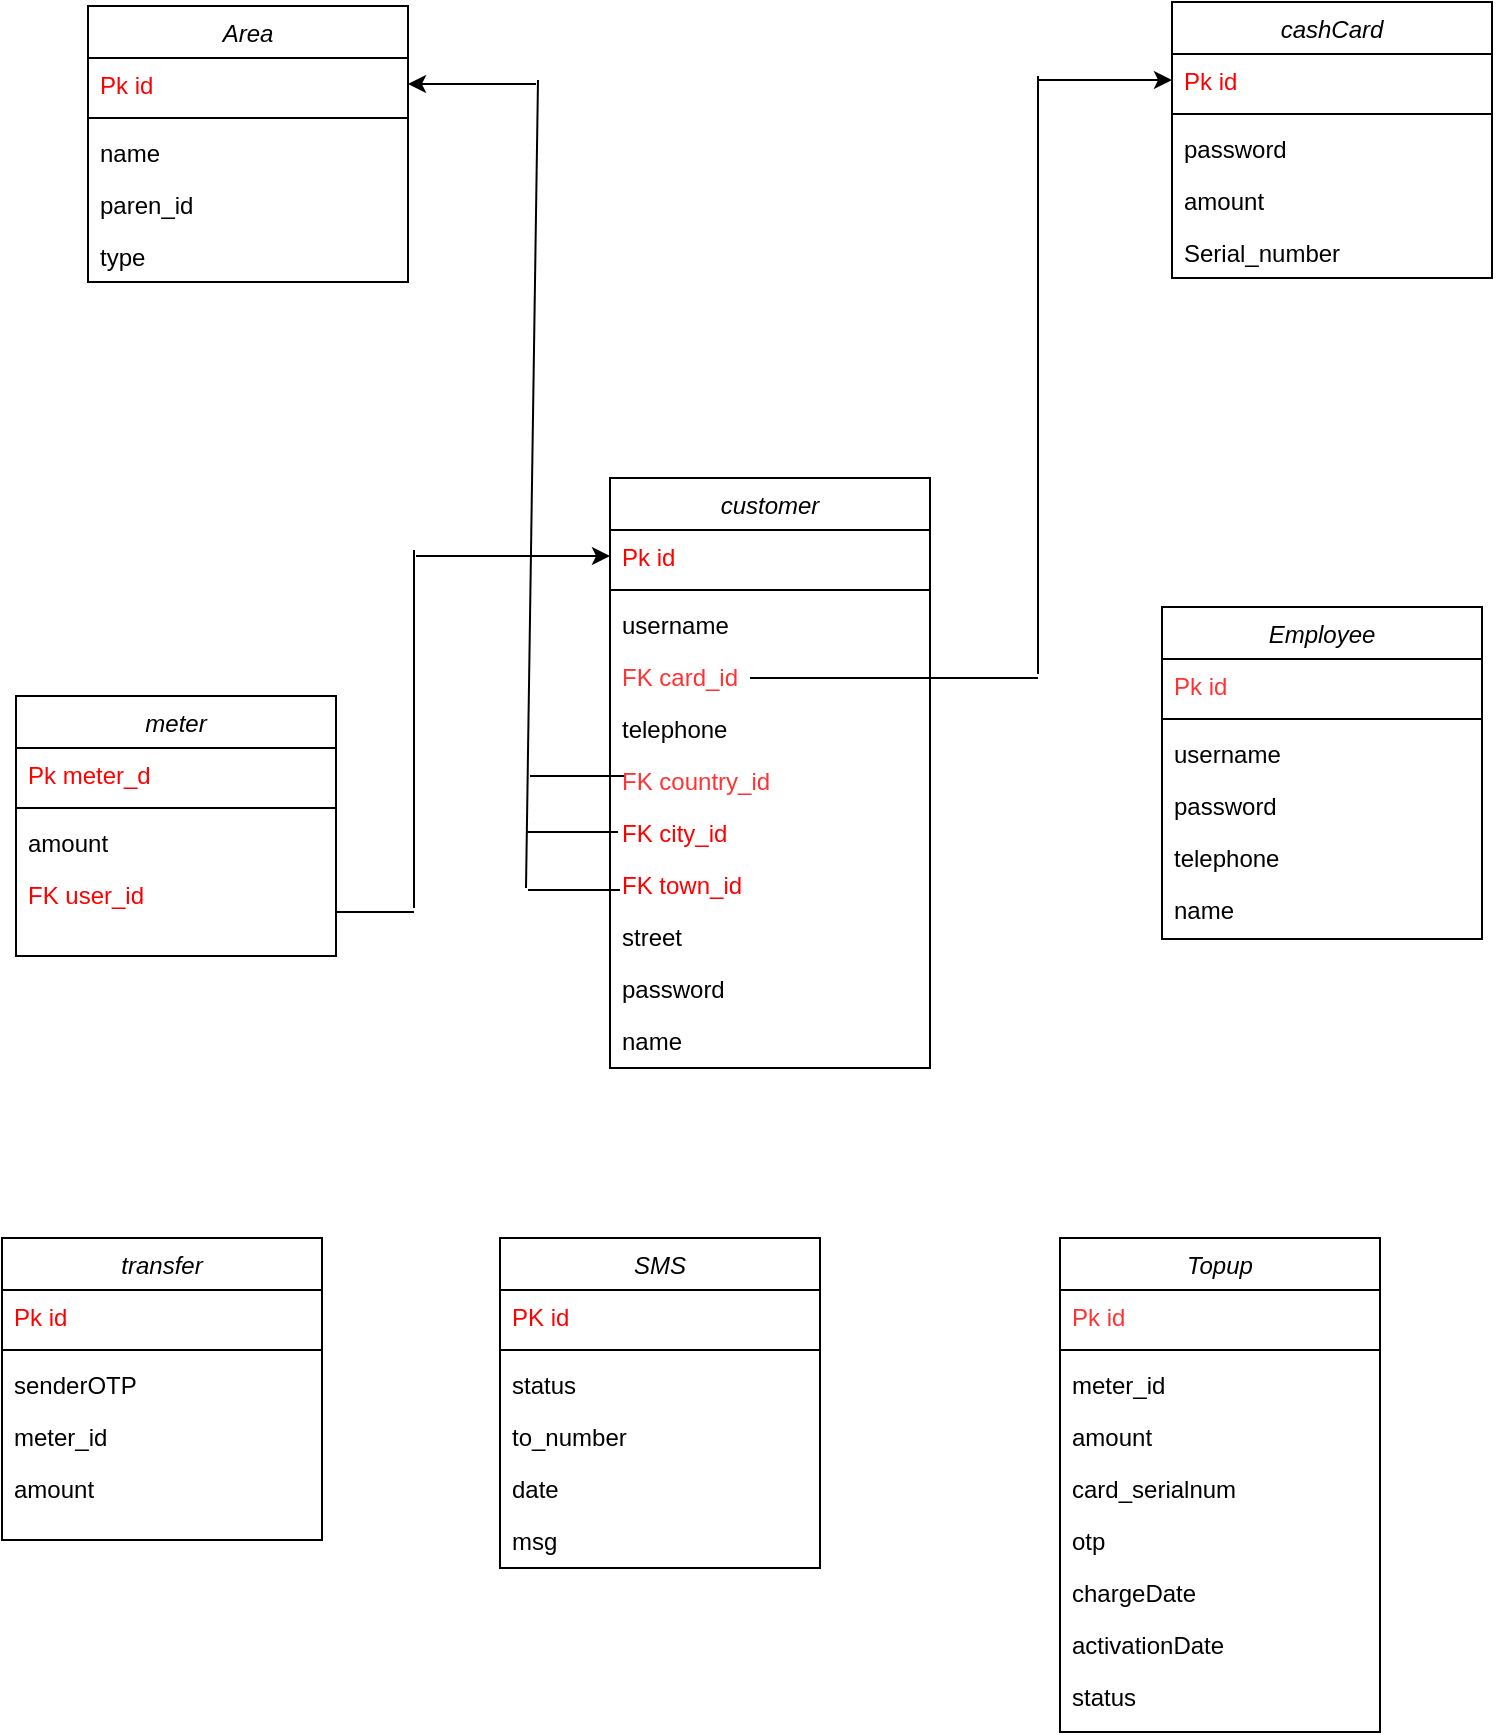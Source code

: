 <mxfile version="14.2.9" type="github">
  <diagram id="C5RBs43oDa-KdzZeNtuy" name="Page-1">
    <mxGraphModel dx="868" dy="393" grid="0" gridSize="10" guides="1" tooltips="1" connect="1" arrows="1" fold="1" page="1" pageScale="1" pageWidth="827" pageHeight="1169" math="0" shadow="0">
      <root>
        <mxCell id="WIyWlLk6GJQsqaUBKTNV-0" />
        <mxCell id="WIyWlLk6GJQsqaUBKTNV-1" parent="WIyWlLk6GJQsqaUBKTNV-0" />
        <mxCell id="7nV4E8yaG522N6IfIAVM-57" value="transfer" style="swimlane;fontStyle=2;align=center;verticalAlign=top;childLayout=stackLayout;horizontal=1;startSize=26;horizontalStack=0;resizeParent=1;resizeLast=0;collapsible=1;marginBottom=0;rounded=0;shadow=0;strokeWidth=1;" parent="WIyWlLk6GJQsqaUBKTNV-1" vertex="1">
          <mxGeometry x="36" y="666" width="160" height="151" as="geometry">
            <mxRectangle x="230" y="140" width="160" height="26" as="alternateBounds" />
          </mxGeometry>
        </mxCell>
        <mxCell id="7nV4E8yaG522N6IfIAVM-58" value="Pk id" style="text;align=left;verticalAlign=top;spacingLeft=4;spacingRight=4;overflow=hidden;rotatable=0;points=[[0,0.5],[1,0.5]];portConstraint=eastwest;fontColor=#FF0000;" parent="7nV4E8yaG522N6IfIAVM-57" vertex="1">
          <mxGeometry y="26" width="160" height="26" as="geometry" />
        </mxCell>
        <mxCell id="7nV4E8yaG522N6IfIAVM-59" value="" style="line;html=1;strokeWidth=1;align=left;verticalAlign=middle;spacingTop=-1;spacingLeft=3;spacingRight=3;rotatable=0;labelPosition=right;points=[];portConstraint=eastwest;" parent="7nV4E8yaG522N6IfIAVM-57" vertex="1">
          <mxGeometry y="52" width="160" height="8" as="geometry" />
        </mxCell>
        <mxCell id="7nV4E8yaG522N6IfIAVM-60" value="senderOTP" style="text;align=left;verticalAlign=top;spacingLeft=4;spacingRight=4;overflow=hidden;rotatable=0;points=[[0,0.5],[1,0.5]];portConstraint=eastwest;rounded=0;shadow=0;html=0;" parent="7nV4E8yaG522N6IfIAVM-57" vertex="1">
          <mxGeometry y="60" width="160" height="26" as="geometry" />
        </mxCell>
        <mxCell id="7nV4E8yaG522N6IfIAVM-61" value="meter_id" style="text;align=left;verticalAlign=top;spacingLeft=4;spacingRight=4;overflow=hidden;rotatable=0;points=[[0,0.5],[1,0.5]];portConstraint=eastwest;rounded=0;shadow=0;html=0;" parent="7nV4E8yaG522N6IfIAVM-57" vertex="1">
          <mxGeometry y="86" width="160" height="26" as="geometry" />
        </mxCell>
        <mxCell id="7nV4E8yaG522N6IfIAVM-62" value="amount" style="text;align=left;verticalAlign=top;spacingLeft=4;spacingRight=4;overflow=hidden;rotatable=0;points=[[0,0.5],[1,0.5]];portConstraint=eastwest;" parent="7nV4E8yaG522N6IfIAVM-57" vertex="1">
          <mxGeometry y="112" width="160" height="26" as="geometry" />
        </mxCell>
        <mxCell id="7nV4E8yaG522N6IfIAVM-40" value="SMS" style="swimlane;fontStyle=2;align=center;verticalAlign=top;childLayout=stackLayout;horizontal=1;startSize=26;horizontalStack=0;resizeParent=1;resizeLast=0;collapsible=1;marginBottom=0;rounded=0;shadow=0;strokeWidth=1;" parent="WIyWlLk6GJQsqaUBKTNV-1" vertex="1">
          <mxGeometry x="285" y="666" width="160" height="165" as="geometry">
            <mxRectangle x="230" y="140" width="160" height="26" as="alternateBounds" />
          </mxGeometry>
        </mxCell>
        <mxCell id="7nV4E8yaG522N6IfIAVM-41" value="PK id" style="text;align=left;verticalAlign=top;spacingLeft=4;spacingRight=4;overflow=hidden;rotatable=0;points=[[0,0.5],[1,0.5]];portConstraint=eastwest;fontColor=#FF0000;" parent="7nV4E8yaG522N6IfIAVM-40" vertex="1">
          <mxGeometry y="26" width="160" height="26" as="geometry" />
        </mxCell>
        <mxCell id="nnRCtM2OogSjtXJY5wPv-2" value="" style="line;html=1;strokeWidth=1;align=left;verticalAlign=middle;spacingTop=-1;spacingLeft=3;spacingRight=3;rotatable=0;labelPosition=right;points=[];portConstraint=eastwest;" vertex="1" parent="7nV4E8yaG522N6IfIAVM-40">
          <mxGeometry y="52" width="160" height="8" as="geometry" />
        </mxCell>
        <mxCell id="7nV4E8yaG522N6IfIAVM-43" value="status" style="text;align=left;verticalAlign=top;spacingLeft=4;spacingRight=4;overflow=hidden;rotatable=0;points=[[0,0.5],[1,0.5]];portConstraint=eastwest;rounded=0;shadow=0;html=0;" parent="7nV4E8yaG522N6IfIAVM-40" vertex="1">
          <mxGeometry y="60" width="160" height="26" as="geometry" />
        </mxCell>
        <mxCell id="7nV4E8yaG522N6IfIAVM-44" value="to_number" style="text;align=left;verticalAlign=top;spacingLeft=4;spacingRight=4;overflow=hidden;rotatable=0;points=[[0,0.5],[1,0.5]];portConstraint=eastwest;rounded=0;shadow=0;html=0;" parent="7nV4E8yaG522N6IfIAVM-40" vertex="1">
          <mxGeometry y="86" width="160" height="26" as="geometry" />
        </mxCell>
        <mxCell id="7nV4E8yaG522N6IfIAVM-45" value="date" style="text;align=left;verticalAlign=top;spacingLeft=4;spacingRight=4;overflow=hidden;rotatable=0;points=[[0,0.5],[1,0.5]];portConstraint=eastwest;" parent="7nV4E8yaG522N6IfIAVM-40" vertex="1">
          <mxGeometry y="112" width="160" height="26" as="geometry" />
        </mxCell>
        <mxCell id="7nV4E8yaG522N6IfIAVM-46" value="msg" style="text;align=left;verticalAlign=top;spacingLeft=4;spacingRight=4;overflow=hidden;rotatable=0;points=[[0,0.5],[1,0.5]];portConstraint=eastwest;" parent="7nV4E8yaG522N6IfIAVM-40" vertex="1">
          <mxGeometry y="138" width="160" height="26" as="geometry" />
        </mxCell>
        <mxCell id="7nV4E8yaG522N6IfIAVM-47" value="Topup" style="swimlane;fontStyle=2;align=center;verticalAlign=top;childLayout=stackLayout;horizontal=1;startSize=26;horizontalStack=0;resizeParent=1;resizeLast=0;collapsible=1;marginBottom=0;rounded=0;shadow=0;strokeWidth=1;" parent="WIyWlLk6GJQsqaUBKTNV-1" vertex="1">
          <mxGeometry x="565" y="666" width="160" height="247" as="geometry">
            <mxRectangle x="230" y="140" width="160" height="26" as="alternateBounds" />
          </mxGeometry>
        </mxCell>
        <mxCell id="7nV4E8yaG522N6IfIAVM-48" value="Pk id" style="text;align=left;verticalAlign=top;spacingLeft=4;spacingRight=4;overflow=hidden;rotatable=0;points=[[0,0.5],[1,0.5]];portConstraint=eastwest;fontColor=#FF3333;" parent="7nV4E8yaG522N6IfIAVM-47" vertex="1">
          <mxGeometry y="26" width="160" height="26" as="geometry" />
        </mxCell>
        <mxCell id="7nV4E8yaG522N6IfIAVM-49" value="" style="line;html=1;strokeWidth=1;align=left;verticalAlign=middle;spacingTop=-1;spacingLeft=3;spacingRight=3;rotatable=0;labelPosition=right;points=[];portConstraint=eastwest;" parent="7nV4E8yaG522N6IfIAVM-47" vertex="1">
          <mxGeometry y="52" width="160" height="8" as="geometry" />
        </mxCell>
        <mxCell id="7nV4E8yaG522N6IfIAVM-50" value="meter_id" style="text;align=left;verticalAlign=top;spacingLeft=4;spacingRight=4;overflow=hidden;rotatable=0;points=[[0,0.5],[1,0.5]];portConstraint=eastwest;rounded=0;shadow=0;html=0;" parent="7nV4E8yaG522N6IfIAVM-47" vertex="1">
          <mxGeometry y="60" width="160" height="26" as="geometry" />
        </mxCell>
        <mxCell id="7nV4E8yaG522N6IfIAVM-51" value="amount" style="text;align=left;verticalAlign=top;spacingLeft=4;spacingRight=4;overflow=hidden;rotatable=0;points=[[0,0.5],[1,0.5]];portConstraint=eastwest;rounded=0;shadow=0;html=0;" parent="7nV4E8yaG522N6IfIAVM-47" vertex="1">
          <mxGeometry y="86" width="160" height="26" as="geometry" />
        </mxCell>
        <mxCell id="7nV4E8yaG522N6IfIAVM-52" value="card_serialnum" style="text;align=left;verticalAlign=top;spacingLeft=4;spacingRight=4;overflow=hidden;rotatable=0;points=[[0,0.5],[1,0.5]];portConstraint=eastwest;" parent="7nV4E8yaG522N6IfIAVM-47" vertex="1">
          <mxGeometry y="112" width="160" height="26" as="geometry" />
        </mxCell>
        <mxCell id="7nV4E8yaG522N6IfIAVM-53" value="otp" style="text;align=left;verticalAlign=top;spacingLeft=4;spacingRight=4;overflow=hidden;rotatable=0;points=[[0,0.5],[1,0.5]];portConstraint=eastwest;" parent="7nV4E8yaG522N6IfIAVM-47" vertex="1">
          <mxGeometry y="138" width="160" height="26" as="geometry" />
        </mxCell>
        <mxCell id="7nV4E8yaG522N6IfIAVM-54" value="chargeDate" style="text;align=left;verticalAlign=top;spacingLeft=4;spacingRight=4;overflow=hidden;rotatable=0;points=[[0,0.5],[1,0.5]];portConstraint=eastwest;" parent="7nV4E8yaG522N6IfIAVM-47" vertex="1">
          <mxGeometry y="164" width="160" height="26" as="geometry" />
        </mxCell>
        <mxCell id="7nV4E8yaG522N6IfIAVM-67" value="activationDate" style="text;align=left;verticalAlign=top;spacingLeft=4;spacingRight=4;overflow=hidden;rotatable=0;points=[[0,0.5],[1,0.5]];portConstraint=eastwest;" parent="7nV4E8yaG522N6IfIAVM-47" vertex="1">
          <mxGeometry y="190" width="160" height="26" as="geometry" />
        </mxCell>
        <mxCell id="7nV4E8yaG522N6IfIAVM-68" value="status" style="text;align=left;verticalAlign=top;spacingLeft=4;spacingRight=4;overflow=hidden;rotatable=0;points=[[0,0.5],[1,0.5]];portConstraint=eastwest;" parent="7nV4E8yaG522N6IfIAVM-47" vertex="1">
          <mxGeometry y="216" width="160" height="26" as="geometry" />
        </mxCell>
        <mxCell id="7nV4E8yaG522N6IfIAVM-28" value="meter" style="swimlane;fontStyle=2;align=center;verticalAlign=top;childLayout=stackLayout;horizontal=1;startSize=26;horizontalStack=0;resizeParent=1;resizeLast=0;collapsible=1;marginBottom=0;rounded=0;shadow=0;strokeWidth=1;" parent="WIyWlLk6GJQsqaUBKTNV-1" vertex="1">
          <mxGeometry x="43" y="395" width="160" height="130" as="geometry">
            <mxRectangle x="230" y="140" width="160" height="26" as="alternateBounds" />
          </mxGeometry>
        </mxCell>
        <mxCell id="oHxnqU8lxe4c-BCrIvXj-5" value="" style="endArrow=none;html=1;rounded=0;fontColor=#FF3333;" parent="7nV4E8yaG522N6IfIAVM-28" edge="1">
          <mxGeometry relative="1" as="geometry">
            <mxPoint x="257" y="40" as="sourcePoint" />
            <mxPoint x="304" y="40" as="targetPoint" />
          </mxGeometry>
        </mxCell>
        <mxCell id="nnRCtM2OogSjtXJY5wPv-0" value="Pk meter_d" style="text;align=left;verticalAlign=top;spacingLeft=4;spacingRight=4;overflow=hidden;rotatable=0;points=[[0,0.5],[1,0.5]];portConstraint=eastwest;fontColor=#FF0000;" vertex="1" parent="7nV4E8yaG522N6IfIAVM-28">
          <mxGeometry y="26" width="160" height="26" as="geometry" />
        </mxCell>
        <mxCell id="nnRCtM2OogSjtXJY5wPv-1" value="" style="line;html=1;strokeWidth=1;align=left;verticalAlign=middle;spacingTop=-1;spacingLeft=3;spacingRight=3;rotatable=0;labelPosition=right;points=[];portConstraint=eastwest;" vertex="1" parent="7nV4E8yaG522N6IfIAVM-28">
          <mxGeometry y="52" width="160" height="8" as="geometry" />
        </mxCell>
        <mxCell id="7nV4E8yaG522N6IfIAVM-31" value="amount" style="text;align=left;verticalAlign=top;spacingLeft=4;spacingRight=4;overflow=hidden;rotatable=0;points=[[0,0.5],[1,0.5]];portConstraint=eastwest;rounded=0;shadow=0;html=0;" parent="7nV4E8yaG522N6IfIAVM-28" vertex="1">
          <mxGeometry y="60" width="160" height="26" as="geometry" />
        </mxCell>
        <mxCell id="oHxnqU8lxe4c-BCrIvXj-1" value="FK user_id" style="text;align=left;verticalAlign=top;spacingLeft=4;spacingRight=4;overflow=hidden;rotatable=0;points=[[0,0.5],[1,0.5]];portConstraint=eastwest;fontColor=#FF0000;" parent="7nV4E8yaG522N6IfIAVM-28" vertex="1">
          <mxGeometry y="86" width="160" height="26" as="geometry" />
        </mxCell>
        <mxCell id="7nV4E8yaG522N6IfIAVM-7" value="customer" style="swimlane;fontStyle=2;align=center;verticalAlign=top;childLayout=stackLayout;horizontal=1;startSize=26;horizontalStack=0;resizeParent=1;resizeLast=0;collapsible=1;marginBottom=0;rounded=0;shadow=0;strokeWidth=1;" parent="WIyWlLk6GJQsqaUBKTNV-1" vertex="1">
          <mxGeometry x="340" y="286" width="160" height="295" as="geometry">
            <mxRectangle x="230" y="140" width="160" height="26" as="alternateBounds" />
          </mxGeometry>
        </mxCell>
        <mxCell id="7nV4E8yaG522N6IfIAVM-8" value="Pk id" style="text;align=left;verticalAlign=top;spacingLeft=4;spacingRight=4;overflow=hidden;rotatable=0;points=[[0,0.5],[1,0.5]];portConstraint=eastwest;fontColor=#FF0000;" parent="7nV4E8yaG522N6IfIAVM-7" vertex="1">
          <mxGeometry y="26" width="160" height="26" as="geometry" />
        </mxCell>
        <mxCell id="7nV4E8yaG522N6IfIAVM-9" value="" style="line;html=1;strokeWidth=1;align=left;verticalAlign=middle;spacingTop=-1;spacingLeft=3;spacingRight=3;rotatable=0;labelPosition=right;points=[];portConstraint=eastwest;" parent="7nV4E8yaG522N6IfIAVM-7" vertex="1">
          <mxGeometry y="52" width="160" height="8" as="geometry" />
        </mxCell>
        <mxCell id="7nV4E8yaG522N6IfIAVM-10" value="username" style="text;align=left;verticalAlign=top;spacingLeft=4;spacingRight=4;overflow=hidden;rotatable=0;points=[[0,0.5],[1,0.5]];portConstraint=eastwest;rounded=0;shadow=0;html=0;" parent="7nV4E8yaG522N6IfIAVM-7" vertex="1">
          <mxGeometry y="60" width="160" height="26" as="geometry" />
        </mxCell>
        <mxCell id="7nV4E8yaG522N6IfIAVM-11" value="FK card_id" style="text;align=left;verticalAlign=top;spacingLeft=4;spacingRight=4;overflow=hidden;rotatable=0;points=[[0,0.5],[1,0.5]];portConstraint=eastwest;rounded=0;shadow=0;html=0;fontColor=#FF3333;" parent="7nV4E8yaG522N6IfIAVM-7" vertex="1">
          <mxGeometry y="86" width="160" height="26" as="geometry" />
        </mxCell>
        <mxCell id="oHxnqU8lxe4c-BCrIvXj-2" value="" style="endArrow=none;html=1;rounded=0;fontColor=#FF3333;" parent="7nV4E8yaG522N6IfIAVM-7" edge="1">
          <mxGeometry relative="1" as="geometry">
            <mxPoint x="70" y="100" as="sourcePoint" />
            <mxPoint x="214" y="100" as="targetPoint" />
          </mxGeometry>
        </mxCell>
        <mxCell id="7nV4E8yaG522N6IfIAVM-12" value="telephone" style="text;align=left;verticalAlign=top;spacingLeft=4;spacingRight=4;overflow=hidden;rotatable=0;points=[[0,0.5],[1,0.5]];portConstraint=eastwest;" parent="7nV4E8yaG522N6IfIAVM-7" vertex="1">
          <mxGeometry y="112" width="160" height="26" as="geometry" />
        </mxCell>
        <mxCell id="7nV4E8yaG522N6IfIAVM-14" value="FK country_id" style="text;align=left;verticalAlign=top;spacingLeft=4;spacingRight=4;overflow=hidden;rotatable=0;points=[[0,0.5],[1,0.5]];portConstraint=eastwest;fontColor=#FF3333;" parent="7nV4E8yaG522N6IfIAVM-7" vertex="1">
          <mxGeometry y="138" width="160" height="26" as="geometry" />
        </mxCell>
        <mxCell id="7nV4E8yaG522N6IfIAVM-15" value="FK city_id" style="text;align=left;verticalAlign=top;spacingLeft=4;spacingRight=4;overflow=hidden;rotatable=0;points=[[0,0.5],[1,0.5]];portConstraint=eastwest;fontColor=#FF0000;" parent="7nV4E8yaG522N6IfIAVM-7" vertex="1">
          <mxGeometry y="164" width="160" height="26" as="geometry" />
        </mxCell>
        <mxCell id="7nV4E8yaG522N6IfIAVM-17" value="FK town_id" style="text;align=left;verticalAlign=top;spacingLeft=4;spacingRight=4;overflow=hidden;rotatable=0;points=[[0,0.5],[1,0.5]];portConstraint=eastwest;fontColor=#FF0000;" parent="7nV4E8yaG522N6IfIAVM-7" vertex="1">
          <mxGeometry y="190" width="160" height="26" as="geometry" />
        </mxCell>
        <mxCell id="7nV4E8yaG522N6IfIAVM-18" value="street" style="text;align=left;verticalAlign=top;spacingLeft=4;spacingRight=4;overflow=hidden;rotatable=0;points=[[0,0.5],[1,0.5]];portConstraint=eastwest;" parent="7nV4E8yaG522N6IfIAVM-7" vertex="1">
          <mxGeometry y="216" width="160" height="26" as="geometry" />
        </mxCell>
        <mxCell id="7nV4E8yaG522N6IfIAVM-19" value="password" style="text;align=left;verticalAlign=top;spacingLeft=4;spacingRight=4;overflow=hidden;rotatable=0;points=[[0,0.5],[1,0.5]];portConstraint=eastwest;" parent="7nV4E8yaG522N6IfIAVM-7" vertex="1">
          <mxGeometry y="242" width="160" height="26" as="geometry" />
        </mxCell>
        <mxCell id="7nV4E8yaG522N6IfIAVM-20" value="name" style="text;align=left;verticalAlign=top;spacingLeft=4;spacingRight=4;overflow=hidden;rotatable=0;points=[[0,0.5],[1,0.5]];portConstraint=eastwest;" parent="7nV4E8yaG522N6IfIAVM-7" vertex="1">
          <mxGeometry y="268" width="160" height="26" as="geometry" />
        </mxCell>
        <mxCell id="7nV4E8yaG522N6IfIAVM-21" value="Employee" style="swimlane;fontStyle=2;align=center;verticalAlign=top;childLayout=stackLayout;horizontal=1;startSize=26;horizontalStack=0;resizeParent=1;resizeLast=0;collapsible=1;marginBottom=0;rounded=0;shadow=0;strokeWidth=1;" parent="WIyWlLk6GJQsqaUBKTNV-1" vertex="1">
          <mxGeometry x="616" y="350.5" width="160" height="166" as="geometry">
            <mxRectangle x="230" y="140" width="160" height="26" as="alternateBounds" />
          </mxGeometry>
        </mxCell>
        <mxCell id="7nV4E8yaG522N6IfIAVM-22" value="Pk id" style="text;align=left;verticalAlign=top;spacingLeft=4;spacingRight=4;overflow=hidden;rotatable=0;points=[[0,0.5],[1,0.5]];portConstraint=eastwest;fontColor=#FF3333;" parent="7nV4E8yaG522N6IfIAVM-21" vertex="1">
          <mxGeometry y="26" width="160" height="26" as="geometry" />
        </mxCell>
        <mxCell id="7nV4E8yaG522N6IfIAVM-23" value="" style="line;html=1;strokeWidth=1;align=left;verticalAlign=middle;spacingTop=-1;spacingLeft=3;spacingRight=3;rotatable=0;labelPosition=right;points=[];portConstraint=eastwest;" parent="7nV4E8yaG522N6IfIAVM-21" vertex="1">
          <mxGeometry y="52" width="160" height="8" as="geometry" />
        </mxCell>
        <mxCell id="7nV4E8yaG522N6IfIAVM-24" value="username" style="text;align=left;verticalAlign=top;spacingLeft=4;spacingRight=4;overflow=hidden;rotatable=0;points=[[0,0.5],[1,0.5]];portConstraint=eastwest;rounded=0;shadow=0;html=0;" parent="7nV4E8yaG522N6IfIAVM-21" vertex="1">
          <mxGeometry y="60" width="160" height="26" as="geometry" />
        </mxCell>
        <mxCell id="7nV4E8yaG522N6IfIAVM-25" value="password" style="text;align=left;verticalAlign=top;spacingLeft=4;spacingRight=4;overflow=hidden;rotatable=0;points=[[0,0.5],[1,0.5]];portConstraint=eastwest;rounded=0;shadow=0;html=0;" parent="7nV4E8yaG522N6IfIAVM-21" vertex="1">
          <mxGeometry y="86" width="160" height="26" as="geometry" />
        </mxCell>
        <mxCell id="7nV4E8yaG522N6IfIAVM-26" value="telephone" style="text;align=left;verticalAlign=top;spacingLeft=4;spacingRight=4;overflow=hidden;rotatable=0;points=[[0,0.5],[1,0.5]];portConstraint=eastwest;" parent="7nV4E8yaG522N6IfIAVM-21" vertex="1">
          <mxGeometry y="112" width="160" height="26" as="geometry" />
        </mxCell>
        <mxCell id="7nV4E8yaG522N6IfIAVM-27" value="name" style="text;align=left;verticalAlign=top;spacingLeft=4;spacingRight=4;overflow=hidden;rotatable=0;points=[[0,0.5],[1,0.5]];portConstraint=eastwest;" parent="7nV4E8yaG522N6IfIAVM-21" vertex="1">
          <mxGeometry y="138" width="160" height="26" as="geometry" />
        </mxCell>
        <mxCell id="7nV4E8yaG522N6IfIAVM-1" value="cashCard" style="swimlane;fontStyle=2;align=center;verticalAlign=top;childLayout=stackLayout;horizontal=1;startSize=26;horizontalStack=0;resizeParent=1;resizeLast=0;collapsible=1;marginBottom=0;rounded=0;shadow=0;strokeWidth=1;" parent="WIyWlLk6GJQsqaUBKTNV-1" vertex="1">
          <mxGeometry x="621" y="48" width="160" height="138" as="geometry">
            <mxRectangle x="230" y="140" width="160" height="26" as="alternateBounds" />
          </mxGeometry>
        </mxCell>
        <mxCell id="7nV4E8yaG522N6IfIAVM-2" value="Pk id" style="text;align=left;verticalAlign=top;spacingLeft=4;spacingRight=4;overflow=hidden;rotatable=0;points=[[0,0.5],[1,0.5]];portConstraint=eastwest;shadow=1;fontColor=#FF0000;" parent="7nV4E8yaG522N6IfIAVM-1" vertex="1">
          <mxGeometry y="26" width="160" height="26" as="geometry" />
        </mxCell>
        <mxCell id="7nV4E8yaG522N6IfIAVM-3" value="" style="line;html=1;strokeWidth=1;align=left;verticalAlign=middle;spacingTop=-1;spacingLeft=3;spacingRight=3;rotatable=0;labelPosition=right;points=[];portConstraint=eastwest;" parent="7nV4E8yaG522N6IfIAVM-1" vertex="1">
          <mxGeometry y="52" width="160" height="8" as="geometry" />
        </mxCell>
        <mxCell id="7nV4E8yaG522N6IfIAVM-4" value="password" style="text;align=left;verticalAlign=top;spacingLeft=4;spacingRight=4;overflow=hidden;rotatable=0;points=[[0,0.5],[1,0.5]];portConstraint=eastwest;rounded=0;shadow=1;html=0;" parent="7nV4E8yaG522N6IfIAVM-1" vertex="1">
          <mxGeometry y="60" width="160" height="26" as="geometry" />
        </mxCell>
        <mxCell id="7nV4E8yaG522N6IfIAVM-5" value="amount" style="text;align=left;verticalAlign=top;spacingLeft=4;spacingRight=4;overflow=hidden;rotatable=0;points=[[0,0.5],[1,0.5]];portConstraint=eastwest;rounded=0;shadow=0;html=0;" parent="7nV4E8yaG522N6IfIAVM-1" vertex="1">
          <mxGeometry y="86" width="160" height="26" as="geometry" />
        </mxCell>
        <mxCell id="7nV4E8yaG522N6IfIAVM-6" value="Serial_number" style="text;align=left;verticalAlign=top;spacingLeft=4;spacingRight=4;overflow=hidden;rotatable=0;points=[[0,0.5],[1,0.5]];portConstraint=eastwest;" parent="7nV4E8yaG522N6IfIAVM-1" vertex="1">
          <mxGeometry y="112" width="160" height="26" as="geometry" />
        </mxCell>
        <mxCell id="zkfFHV4jXpPFQw0GAbJ--0" value="Area" style="swimlane;fontStyle=2;align=center;verticalAlign=top;childLayout=stackLayout;horizontal=1;startSize=26;horizontalStack=0;resizeParent=1;resizeLast=0;collapsible=1;marginBottom=0;rounded=0;shadow=0;strokeWidth=1;" parent="WIyWlLk6GJQsqaUBKTNV-1" vertex="1">
          <mxGeometry x="79" y="50" width="160" height="138" as="geometry">
            <mxRectangle x="230" y="140" width="160" height="26" as="alternateBounds" />
          </mxGeometry>
        </mxCell>
        <mxCell id="zkfFHV4jXpPFQw0GAbJ--1" value="Pk id" style="text;align=left;verticalAlign=top;spacingLeft=4;spacingRight=4;overflow=hidden;rotatable=0;points=[[0,0.5],[1,0.5]];portConstraint=eastwest;fontColor=#FF0000;" parent="zkfFHV4jXpPFQw0GAbJ--0" vertex="1">
          <mxGeometry y="26" width="160" height="26" as="geometry" />
        </mxCell>
        <mxCell id="zkfFHV4jXpPFQw0GAbJ--4" value="" style="line;html=1;strokeWidth=1;align=left;verticalAlign=middle;spacingTop=-1;spacingLeft=3;spacingRight=3;rotatable=0;labelPosition=right;points=[];portConstraint=eastwest;" parent="zkfFHV4jXpPFQw0GAbJ--0" vertex="1">
          <mxGeometry y="52" width="160" height="8" as="geometry" />
        </mxCell>
        <mxCell id="zkfFHV4jXpPFQw0GAbJ--2" value="name" style="text;align=left;verticalAlign=top;spacingLeft=4;spacingRight=4;overflow=hidden;rotatable=0;points=[[0,0.5],[1,0.5]];portConstraint=eastwest;rounded=0;shadow=0;html=0;" parent="zkfFHV4jXpPFQw0GAbJ--0" vertex="1">
          <mxGeometry y="60" width="160" height="26" as="geometry" />
        </mxCell>
        <mxCell id="zkfFHV4jXpPFQw0GAbJ--3" value="paren_id" style="text;align=left;verticalAlign=top;spacingLeft=4;spacingRight=4;overflow=hidden;rotatable=0;points=[[0,0.5],[1,0.5]];portConstraint=eastwest;rounded=0;shadow=0;html=0;" parent="zkfFHV4jXpPFQw0GAbJ--0" vertex="1">
          <mxGeometry y="86" width="160" height="26" as="geometry" />
        </mxCell>
        <mxCell id="zkfFHV4jXpPFQw0GAbJ--5" value="type" style="text;align=left;verticalAlign=top;spacingLeft=4;spacingRight=4;overflow=hidden;rotatable=0;points=[[0,0.5],[1,0.5]];portConstraint=eastwest;" parent="zkfFHV4jXpPFQw0GAbJ--0" vertex="1">
          <mxGeometry y="112" width="160" height="26" as="geometry" />
        </mxCell>
        <mxCell id="oHxnqU8lxe4c-BCrIvXj-3" value="" style="endArrow=none;html=1;rounded=0;fontColor=#FF3333;" parent="WIyWlLk6GJQsqaUBKTNV-1" edge="1">
          <mxGeometry relative="1" as="geometry">
            <mxPoint x="554" y="384" as="sourcePoint" />
            <mxPoint x="554" y="85" as="targetPoint" />
          </mxGeometry>
        </mxCell>
        <mxCell id="oHxnqU8lxe4c-BCrIvXj-4" value="" style="endArrow=classic;html=1;fontColor=#FF3333;entryX=0;entryY=0.5;entryDx=0;entryDy=0;" parent="WIyWlLk6GJQsqaUBKTNV-1" target="7nV4E8yaG522N6IfIAVM-2" edge="1">
          <mxGeometry width="50" height="50" relative="1" as="geometry">
            <mxPoint x="554" y="87" as="sourcePoint" />
            <mxPoint x="585" y="75" as="targetPoint" />
          </mxGeometry>
        </mxCell>
        <mxCell id="oHxnqU8lxe4c-BCrIvXj-6" value="" style="endArrow=none;html=1;rounded=0;fontColor=#FF3333;" parent="WIyWlLk6GJQsqaUBKTNV-1" edge="1">
          <mxGeometry relative="1" as="geometry">
            <mxPoint x="299" y="492" as="sourcePoint" />
            <mxPoint x="345" y="492" as="targetPoint" />
          </mxGeometry>
        </mxCell>
        <mxCell id="oHxnqU8lxe4c-BCrIvXj-7" value="" style="endArrow=none;html=1;rounded=0;fontColor=#FF3333;" parent="WIyWlLk6GJQsqaUBKTNV-1" edge="1">
          <mxGeometry relative="1" as="geometry">
            <mxPoint x="298" y="463" as="sourcePoint" />
            <mxPoint x="344" y="463" as="targetPoint" />
          </mxGeometry>
        </mxCell>
        <mxCell id="oHxnqU8lxe4c-BCrIvXj-8" value="" style="endArrow=none;html=1;rounded=0;fontColor=#FF3333;" parent="WIyWlLk6GJQsqaUBKTNV-1" edge="1">
          <mxGeometry relative="1" as="geometry">
            <mxPoint x="304" y="87" as="sourcePoint" />
            <mxPoint x="298" y="491" as="targetPoint" />
          </mxGeometry>
        </mxCell>
        <mxCell id="oHxnqU8lxe4c-BCrIvXj-9" value="" style="endArrow=classic;html=1;fontColor=#FF3333;entryX=1;entryY=0.5;entryDx=0;entryDy=0;" parent="WIyWlLk6GJQsqaUBKTNV-1" target="zkfFHV4jXpPFQw0GAbJ--1" edge="1">
          <mxGeometry width="50" height="50" relative="1" as="geometry">
            <mxPoint x="303" y="89" as="sourcePoint" />
            <mxPoint x="300" y="77" as="targetPoint" />
          </mxGeometry>
        </mxCell>
        <mxCell id="oHxnqU8lxe4c-BCrIvXj-10" value="" style="endArrow=none;html=1;fontColor=#FF0000;" parent="WIyWlLk6GJQsqaUBKTNV-1" edge="1">
          <mxGeometry width="50" height="50" relative="1" as="geometry">
            <mxPoint x="203" y="503" as="sourcePoint" />
            <mxPoint x="242" y="503" as="targetPoint" />
          </mxGeometry>
        </mxCell>
        <mxCell id="oHxnqU8lxe4c-BCrIvXj-11" value="" style="endArrow=none;html=1;fontColor=#FF0000;" parent="WIyWlLk6GJQsqaUBKTNV-1" edge="1">
          <mxGeometry width="50" height="50" relative="1" as="geometry">
            <mxPoint x="242" y="501" as="sourcePoint" />
            <mxPoint x="242" y="322" as="targetPoint" />
          </mxGeometry>
        </mxCell>
        <mxCell id="oHxnqU8lxe4c-BCrIvXj-12" value="" style="endArrow=classic;html=1;fontColor=#FF0000;entryX=0;entryY=0.5;entryDx=0;entryDy=0;" parent="WIyWlLk6GJQsqaUBKTNV-1" target="7nV4E8yaG522N6IfIAVM-8" edge="1">
          <mxGeometry width="50" height="50" relative="1" as="geometry">
            <mxPoint x="243" y="325" as="sourcePoint" />
            <mxPoint x="286" y="306" as="targetPoint" />
          </mxGeometry>
        </mxCell>
      </root>
    </mxGraphModel>
  </diagram>
</mxfile>
